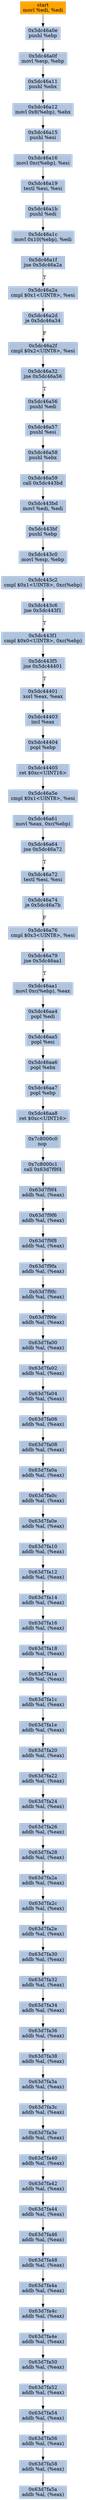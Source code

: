digraph G {
node[shape=rectangle,style=filled,fillcolor=lightsteelblue,color=lightsteelblue]
bgcolor="transparent"
a0x5dc46a0cmovl_edi_edi[label="start\nmovl %edi, %edi",color="lightgrey",fillcolor="orange"];
a0x5dc46a0epushl_ebp[label="0x5dc46a0e\npushl %ebp"];
a0x5dc46a0fmovl_esp_ebp[label="0x5dc46a0f\nmovl %esp, %ebp"];
a0x5dc46a11pushl_ebx[label="0x5dc46a11\npushl %ebx"];
a0x5dc46a12movl_0x8ebp__ebx[label="0x5dc46a12\nmovl 0x8(%ebp), %ebx"];
a0x5dc46a15pushl_esi[label="0x5dc46a15\npushl %esi"];
a0x5dc46a16movl_0xcebp__esi[label="0x5dc46a16\nmovl 0xc(%ebp), %esi"];
a0x5dc46a19testl_esi_esi[label="0x5dc46a19\ntestl %esi, %esi"];
a0x5dc46a1bpushl_edi[label="0x5dc46a1b\npushl %edi"];
a0x5dc46a1cmovl_0x10ebp__edi[label="0x5dc46a1c\nmovl 0x10(%ebp), %edi"];
a0x5dc46a1fjne_0x5dc46a2a[label="0x5dc46a1f\njne 0x5dc46a2a"];
a0x5dc46a2acmpl_0x1UINT8_esi[label="0x5dc46a2a\ncmpl $0x1<UINT8>, %esi"];
a0x5dc46a2dje_0x5dc46a34[label="0x5dc46a2d\nje 0x5dc46a34"];
a0x5dc46a2fcmpl_0x2UINT8_esi[label="0x5dc46a2f\ncmpl $0x2<UINT8>, %esi"];
a0x5dc46a32jne_0x5dc46a56[label="0x5dc46a32\njne 0x5dc46a56"];
a0x5dc46a56pushl_edi[label="0x5dc46a56\npushl %edi"];
a0x5dc46a57pushl_esi[label="0x5dc46a57\npushl %esi"];
a0x5dc46a58pushl_ebx[label="0x5dc46a58\npushl %ebx"];
a0x5dc46a59call_0x5dc443bd[label="0x5dc46a59\ncall 0x5dc443bd"];
a0x5dc443bdmovl_edi_edi[label="0x5dc443bd\nmovl %edi, %edi"];
a0x5dc443bfpushl_ebp[label="0x5dc443bf\npushl %ebp"];
a0x5dc443c0movl_esp_ebp[label="0x5dc443c0\nmovl %esp, %ebp"];
a0x5dc443c2cmpl_0x1UINT8_0xcebp_[label="0x5dc443c2\ncmpl $0x1<UINT8>, 0xc(%ebp)"];
a0x5dc443c6jne_0x5dc443f1[label="0x5dc443c6\njne 0x5dc443f1"];
a0x5dc443f1cmpl_0x0UINT8_0xcebp_[label="0x5dc443f1\ncmpl $0x0<UINT8>, 0xc(%ebp)"];
a0x5dc443f5jne_0x5dc44401[label="0x5dc443f5\njne 0x5dc44401"];
a0x5dc44401xorl_eax_eax[label="0x5dc44401\nxorl %eax, %eax"];
a0x5dc44403incl_eax[label="0x5dc44403\nincl %eax"];
a0x5dc44404popl_ebp[label="0x5dc44404\npopl %ebp"];
a0x5dc44405ret_0xcUINT16[label="0x5dc44405\nret $0xc<UINT16>"];
a0x5dc46a5ecmpl_0x1UINT8_esi[label="0x5dc46a5e\ncmpl $0x1<UINT8>, %esi"];
a0x5dc46a61movl_eax_0xcebp_[label="0x5dc46a61\nmovl %eax, 0xc(%ebp)"];
a0x5dc46a64jne_0x5dc46a72[label="0x5dc46a64\njne 0x5dc46a72"];
a0x5dc46a72testl_esi_esi[label="0x5dc46a72\ntestl %esi, %esi"];
a0x5dc46a74je_0x5dc46a7b[label="0x5dc46a74\nje 0x5dc46a7b"];
a0x5dc46a76cmpl_0x3UINT8_esi[label="0x5dc46a76\ncmpl $0x3<UINT8>, %esi"];
a0x5dc46a79jne_0x5dc46aa1[label="0x5dc46a79\njne 0x5dc46aa1"];
a0x5dc46aa1movl_0xcebp__eax[label="0x5dc46aa1\nmovl 0xc(%ebp), %eax"];
a0x5dc46aa4popl_edi[label="0x5dc46aa4\npopl %edi"];
a0x5dc46aa5popl_esi[label="0x5dc46aa5\npopl %esi"];
a0x5dc46aa6popl_ebx[label="0x5dc46aa6\npopl %ebx"];
a0x5dc46aa7popl_ebp[label="0x5dc46aa7\npopl %ebp"];
a0x5dc46aa8ret_0xcUINT16[label="0x5dc46aa8\nret $0xc<UINT16>"];
a0x7c8000c0nop_[label="0x7c8000c0\nnop "];
a0x7c8000c1call_0x63d7f9f4[label="0x7c8000c1\ncall 0x63d7f9f4"];
a0x63d7f9f4addb_al_eax_[label="0x63d7f9f4\naddb %al, (%eax)"];
a0x63d7f9f6addb_al_eax_[label="0x63d7f9f6\naddb %al, (%eax)"];
a0x63d7f9f8addb_al_eax_[label="0x63d7f9f8\naddb %al, (%eax)"];
a0x63d7f9faaddb_al_eax_[label="0x63d7f9fa\naddb %al, (%eax)"];
a0x63d7f9fcaddb_al_eax_[label="0x63d7f9fc\naddb %al, (%eax)"];
a0x63d7f9feaddb_al_eax_[label="0x63d7f9fe\naddb %al, (%eax)"];
a0x63d7fa00addb_al_eax_[label="0x63d7fa00\naddb %al, (%eax)"];
a0x63d7fa02addb_al_eax_[label="0x63d7fa02\naddb %al, (%eax)"];
a0x63d7fa04addb_al_eax_[label="0x63d7fa04\naddb %al, (%eax)"];
a0x63d7fa06addb_al_eax_[label="0x63d7fa06\naddb %al, (%eax)"];
a0x63d7fa08addb_al_eax_[label="0x63d7fa08\naddb %al, (%eax)"];
a0x63d7fa0aaddb_al_eax_[label="0x63d7fa0a\naddb %al, (%eax)"];
a0x63d7fa0caddb_al_eax_[label="0x63d7fa0c\naddb %al, (%eax)"];
a0x63d7fa0eaddb_al_eax_[label="0x63d7fa0e\naddb %al, (%eax)"];
a0x63d7fa10addb_al_eax_[label="0x63d7fa10\naddb %al, (%eax)"];
a0x63d7fa12addb_al_eax_[label="0x63d7fa12\naddb %al, (%eax)"];
a0x63d7fa14addb_al_eax_[label="0x63d7fa14\naddb %al, (%eax)"];
a0x63d7fa16addb_al_eax_[label="0x63d7fa16\naddb %al, (%eax)"];
a0x63d7fa18addb_al_eax_[label="0x63d7fa18\naddb %al, (%eax)"];
a0x63d7fa1aaddb_al_eax_[label="0x63d7fa1a\naddb %al, (%eax)"];
a0x63d7fa1caddb_al_eax_[label="0x63d7fa1c\naddb %al, (%eax)"];
a0x63d7fa1eaddb_al_eax_[label="0x63d7fa1e\naddb %al, (%eax)"];
a0x63d7fa20addb_al_eax_[label="0x63d7fa20\naddb %al, (%eax)"];
a0x63d7fa22addb_al_eax_[label="0x63d7fa22\naddb %al, (%eax)"];
a0x63d7fa24addb_al_eax_[label="0x63d7fa24\naddb %al, (%eax)"];
a0x63d7fa26addb_al_eax_[label="0x63d7fa26\naddb %al, (%eax)"];
a0x63d7fa28addb_al_eax_[label="0x63d7fa28\naddb %al, (%eax)"];
a0x63d7fa2aaddb_al_eax_[label="0x63d7fa2a\naddb %al, (%eax)"];
a0x63d7fa2caddb_al_eax_[label="0x63d7fa2c\naddb %al, (%eax)"];
a0x63d7fa2eaddb_al_eax_[label="0x63d7fa2e\naddb %al, (%eax)"];
a0x63d7fa30addb_al_eax_[label="0x63d7fa30\naddb %al, (%eax)"];
a0x63d7fa32addb_al_eax_[label="0x63d7fa32\naddb %al, (%eax)"];
a0x63d7fa34addb_al_eax_[label="0x63d7fa34\naddb %al, (%eax)"];
a0x63d7fa36addb_al_eax_[label="0x63d7fa36\naddb %al, (%eax)"];
a0x63d7fa38addb_al_eax_[label="0x63d7fa38\naddb %al, (%eax)"];
a0x63d7fa3aaddb_al_eax_[label="0x63d7fa3a\naddb %al, (%eax)"];
a0x63d7fa3caddb_al_eax_[label="0x63d7fa3c\naddb %al, (%eax)"];
a0x63d7fa3eaddb_al_eax_[label="0x63d7fa3e\naddb %al, (%eax)"];
a0x63d7fa40addb_al_eax_[label="0x63d7fa40\naddb %al, (%eax)"];
a0x63d7fa42addb_al_eax_[label="0x63d7fa42\naddb %al, (%eax)"];
a0x63d7fa44addb_al_eax_[label="0x63d7fa44\naddb %al, (%eax)"];
a0x63d7fa46addb_al_eax_[label="0x63d7fa46\naddb %al, (%eax)"];
a0x63d7fa48addb_al_eax_[label="0x63d7fa48\naddb %al, (%eax)"];
a0x63d7fa4aaddb_al_eax_[label="0x63d7fa4a\naddb %al, (%eax)"];
a0x63d7fa4caddb_al_eax_[label="0x63d7fa4c\naddb %al, (%eax)"];
a0x63d7fa4eaddb_al_eax_[label="0x63d7fa4e\naddb %al, (%eax)"];
a0x63d7fa50addb_al_eax_[label="0x63d7fa50\naddb %al, (%eax)"];
a0x63d7fa52addb_al_eax_[label="0x63d7fa52\naddb %al, (%eax)"];
a0x63d7fa54addb_al_eax_[label="0x63d7fa54\naddb %al, (%eax)"];
a0x63d7fa56addb_al_eax_[label="0x63d7fa56\naddb %al, (%eax)"];
a0x63d7fa58addb_al_eax_[label="0x63d7fa58\naddb %al, (%eax)"];
a0x63d7fa5aaddb_al_eax_[label="0x63d7fa5a\naddb %al, (%eax)"];
a0x5dc46a0cmovl_edi_edi -> a0x5dc46a0epushl_ebp [color="#000000"];
a0x5dc46a0epushl_ebp -> a0x5dc46a0fmovl_esp_ebp [color="#000000"];
a0x5dc46a0fmovl_esp_ebp -> a0x5dc46a11pushl_ebx [color="#000000"];
a0x5dc46a11pushl_ebx -> a0x5dc46a12movl_0x8ebp__ebx [color="#000000"];
a0x5dc46a12movl_0x8ebp__ebx -> a0x5dc46a15pushl_esi [color="#000000"];
a0x5dc46a15pushl_esi -> a0x5dc46a16movl_0xcebp__esi [color="#000000"];
a0x5dc46a16movl_0xcebp__esi -> a0x5dc46a19testl_esi_esi [color="#000000"];
a0x5dc46a19testl_esi_esi -> a0x5dc46a1bpushl_edi [color="#000000"];
a0x5dc46a1bpushl_edi -> a0x5dc46a1cmovl_0x10ebp__edi [color="#000000"];
a0x5dc46a1cmovl_0x10ebp__edi -> a0x5dc46a1fjne_0x5dc46a2a [color="#000000"];
a0x5dc46a1fjne_0x5dc46a2a -> a0x5dc46a2acmpl_0x1UINT8_esi [color="#000000",label="T"];
a0x5dc46a2acmpl_0x1UINT8_esi -> a0x5dc46a2dje_0x5dc46a34 [color="#000000"];
a0x5dc46a2dje_0x5dc46a34 -> a0x5dc46a2fcmpl_0x2UINT8_esi [color="#000000",label="F"];
a0x5dc46a2fcmpl_0x2UINT8_esi -> a0x5dc46a32jne_0x5dc46a56 [color="#000000"];
a0x5dc46a32jne_0x5dc46a56 -> a0x5dc46a56pushl_edi [color="#000000",label="T"];
a0x5dc46a56pushl_edi -> a0x5dc46a57pushl_esi [color="#000000"];
a0x5dc46a57pushl_esi -> a0x5dc46a58pushl_ebx [color="#000000"];
a0x5dc46a58pushl_ebx -> a0x5dc46a59call_0x5dc443bd [color="#000000"];
a0x5dc46a59call_0x5dc443bd -> a0x5dc443bdmovl_edi_edi [color="#000000"];
a0x5dc443bdmovl_edi_edi -> a0x5dc443bfpushl_ebp [color="#000000"];
a0x5dc443bfpushl_ebp -> a0x5dc443c0movl_esp_ebp [color="#000000"];
a0x5dc443c0movl_esp_ebp -> a0x5dc443c2cmpl_0x1UINT8_0xcebp_ [color="#000000"];
a0x5dc443c2cmpl_0x1UINT8_0xcebp_ -> a0x5dc443c6jne_0x5dc443f1 [color="#000000"];
a0x5dc443c6jne_0x5dc443f1 -> a0x5dc443f1cmpl_0x0UINT8_0xcebp_ [color="#000000",label="T"];
a0x5dc443f1cmpl_0x0UINT8_0xcebp_ -> a0x5dc443f5jne_0x5dc44401 [color="#000000"];
a0x5dc443f5jne_0x5dc44401 -> a0x5dc44401xorl_eax_eax [color="#000000",label="T"];
a0x5dc44401xorl_eax_eax -> a0x5dc44403incl_eax [color="#000000"];
a0x5dc44403incl_eax -> a0x5dc44404popl_ebp [color="#000000"];
a0x5dc44404popl_ebp -> a0x5dc44405ret_0xcUINT16 [color="#000000"];
a0x5dc44405ret_0xcUINT16 -> a0x5dc46a5ecmpl_0x1UINT8_esi [color="#000000"];
a0x5dc46a5ecmpl_0x1UINT8_esi -> a0x5dc46a61movl_eax_0xcebp_ [color="#000000"];
a0x5dc46a61movl_eax_0xcebp_ -> a0x5dc46a64jne_0x5dc46a72 [color="#000000"];
a0x5dc46a64jne_0x5dc46a72 -> a0x5dc46a72testl_esi_esi [color="#000000",label="T"];
a0x5dc46a72testl_esi_esi -> a0x5dc46a74je_0x5dc46a7b [color="#000000"];
a0x5dc46a74je_0x5dc46a7b -> a0x5dc46a76cmpl_0x3UINT8_esi [color="#000000",label="F"];
a0x5dc46a76cmpl_0x3UINT8_esi -> a0x5dc46a79jne_0x5dc46aa1 [color="#000000"];
a0x5dc46a79jne_0x5dc46aa1 -> a0x5dc46aa1movl_0xcebp__eax [color="#000000",label="T"];
a0x5dc46aa1movl_0xcebp__eax -> a0x5dc46aa4popl_edi [color="#000000"];
a0x5dc46aa4popl_edi -> a0x5dc46aa5popl_esi [color="#000000"];
a0x5dc46aa5popl_esi -> a0x5dc46aa6popl_ebx [color="#000000"];
a0x5dc46aa6popl_ebx -> a0x5dc46aa7popl_ebp [color="#000000"];
a0x5dc46aa7popl_ebp -> a0x5dc46aa8ret_0xcUINT16 [color="#000000"];
a0x5dc46aa8ret_0xcUINT16 -> a0x7c8000c0nop_ [color="#000000"];
a0x7c8000c0nop_ -> a0x7c8000c1call_0x63d7f9f4 [color="#000000"];
a0x7c8000c1call_0x63d7f9f4 -> a0x63d7f9f4addb_al_eax_ [color="#000000"];
a0x63d7f9f4addb_al_eax_ -> a0x63d7f9f6addb_al_eax_ [color="#000000"];
a0x63d7f9f6addb_al_eax_ -> a0x63d7f9f8addb_al_eax_ [color="#000000"];
a0x63d7f9f8addb_al_eax_ -> a0x63d7f9faaddb_al_eax_ [color="#000000"];
a0x63d7f9faaddb_al_eax_ -> a0x63d7f9fcaddb_al_eax_ [color="#000000"];
a0x63d7f9fcaddb_al_eax_ -> a0x63d7f9feaddb_al_eax_ [color="#000000"];
a0x63d7f9feaddb_al_eax_ -> a0x63d7fa00addb_al_eax_ [color="#000000"];
a0x63d7fa00addb_al_eax_ -> a0x63d7fa02addb_al_eax_ [color="#000000"];
a0x63d7fa02addb_al_eax_ -> a0x63d7fa04addb_al_eax_ [color="#000000"];
a0x63d7fa04addb_al_eax_ -> a0x63d7fa06addb_al_eax_ [color="#000000"];
a0x63d7fa06addb_al_eax_ -> a0x63d7fa08addb_al_eax_ [color="#000000"];
a0x63d7fa08addb_al_eax_ -> a0x63d7fa0aaddb_al_eax_ [color="#000000"];
a0x63d7fa0aaddb_al_eax_ -> a0x63d7fa0caddb_al_eax_ [color="#000000"];
a0x63d7fa0caddb_al_eax_ -> a0x63d7fa0eaddb_al_eax_ [color="#000000"];
a0x63d7fa0eaddb_al_eax_ -> a0x63d7fa10addb_al_eax_ [color="#000000"];
a0x63d7fa10addb_al_eax_ -> a0x63d7fa12addb_al_eax_ [color="#000000"];
a0x63d7fa12addb_al_eax_ -> a0x63d7fa14addb_al_eax_ [color="#000000"];
a0x63d7fa14addb_al_eax_ -> a0x63d7fa16addb_al_eax_ [color="#000000"];
a0x63d7fa16addb_al_eax_ -> a0x63d7fa18addb_al_eax_ [color="#000000"];
a0x63d7fa18addb_al_eax_ -> a0x63d7fa1aaddb_al_eax_ [color="#000000"];
a0x63d7fa1aaddb_al_eax_ -> a0x63d7fa1caddb_al_eax_ [color="#000000"];
a0x63d7fa1caddb_al_eax_ -> a0x63d7fa1eaddb_al_eax_ [color="#000000"];
a0x63d7fa1eaddb_al_eax_ -> a0x63d7fa20addb_al_eax_ [color="#000000"];
a0x63d7fa20addb_al_eax_ -> a0x63d7fa22addb_al_eax_ [color="#000000"];
a0x63d7fa22addb_al_eax_ -> a0x63d7fa24addb_al_eax_ [color="#000000"];
a0x63d7fa24addb_al_eax_ -> a0x63d7fa26addb_al_eax_ [color="#000000"];
a0x63d7fa26addb_al_eax_ -> a0x63d7fa28addb_al_eax_ [color="#000000"];
a0x63d7fa28addb_al_eax_ -> a0x63d7fa2aaddb_al_eax_ [color="#000000"];
a0x63d7fa2aaddb_al_eax_ -> a0x63d7fa2caddb_al_eax_ [color="#000000"];
a0x63d7fa2caddb_al_eax_ -> a0x63d7fa2eaddb_al_eax_ [color="#000000"];
a0x63d7fa2eaddb_al_eax_ -> a0x63d7fa30addb_al_eax_ [color="#000000"];
a0x63d7fa30addb_al_eax_ -> a0x63d7fa32addb_al_eax_ [color="#000000"];
a0x63d7fa32addb_al_eax_ -> a0x63d7fa34addb_al_eax_ [color="#000000"];
a0x63d7fa34addb_al_eax_ -> a0x63d7fa36addb_al_eax_ [color="#000000"];
a0x63d7fa36addb_al_eax_ -> a0x63d7fa38addb_al_eax_ [color="#000000"];
a0x63d7fa38addb_al_eax_ -> a0x63d7fa3aaddb_al_eax_ [color="#000000"];
a0x63d7fa3aaddb_al_eax_ -> a0x63d7fa3caddb_al_eax_ [color="#000000"];
a0x63d7fa3caddb_al_eax_ -> a0x63d7fa3eaddb_al_eax_ [color="#000000"];
a0x63d7fa3eaddb_al_eax_ -> a0x63d7fa40addb_al_eax_ [color="#000000"];
a0x63d7fa40addb_al_eax_ -> a0x63d7fa42addb_al_eax_ [color="#000000"];
a0x63d7fa42addb_al_eax_ -> a0x63d7fa44addb_al_eax_ [color="#000000"];
a0x63d7fa44addb_al_eax_ -> a0x63d7fa46addb_al_eax_ [color="#000000"];
a0x63d7fa46addb_al_eax_ -> a0x63d7fa48addb_al_eax_ [color="#000000"];
a0x63d7fa48addb_al_eax_ -> a0x63d7fa4aaddb_al_eax_ [color="#000000"];
a0x63d7fa4aaddb_al_eax_ -> a0x63d7fa4caddb_al_eax_ [color="#000000"];
a0x63d7fa4caddb_al_eax_ -> a0x63d7fa4eaddb_al_eax_ [color="#000000"];
a0x63d7fa4eaddb_al_eax_ -> a0x63d7fa50addb_al_eax_ [color="#000000"];
a0x63d7fa50addb_al_eax_ -> a0x63d7fa52addb_al_eax_ [color="#000000"];
a0x63d7fa52addb_al_eax_ -> a0x63d7fa54addb_al_eax_ [color="#000000"];
a0x63d7fa54addb_al_eax_ -> a0x63d7fa56addb_al_eax_ [color="#000000"];
a0x63d7fa56addb_al_eax_ -> a0x63d7fa58addb_al_eax_ [color="#000000"];
a0x63d7fa58addb_al_eax_ -> a0x63d7fa5aaddb_al_eax_ [color="#000000"];
}
